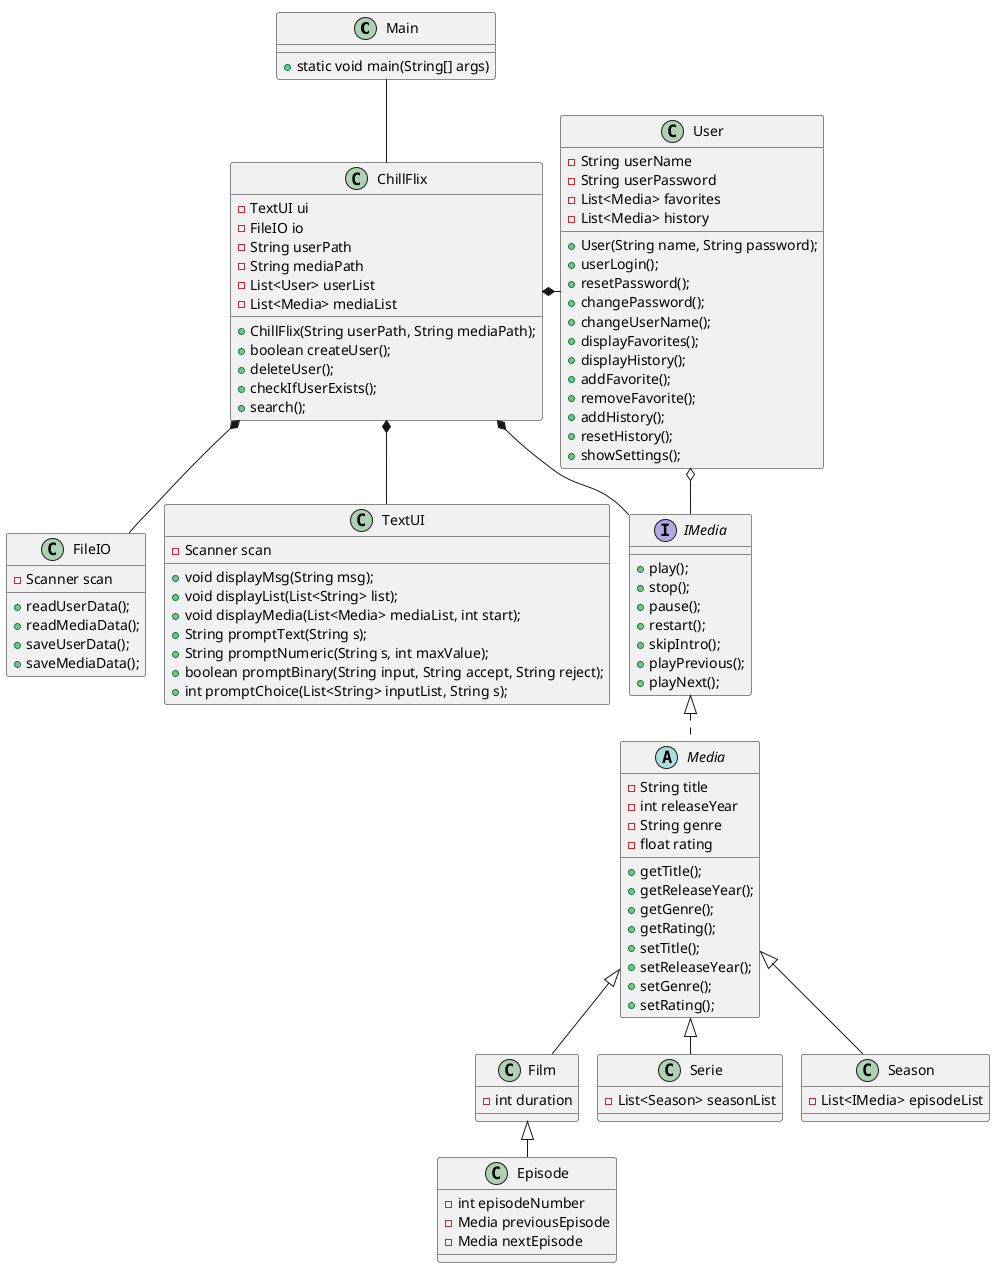 @startuml
'https://plantuml.com/class-diagram
!pragma layout smetana

Class Main{
+static void main(String[] args)
}

Class ChillFlix{
-TextUI ui
-FileIO io
-String userPath
-String mediaPath
-List<User> userList
-List<Media> mediaList
+ChillFlix(String userPath, String mediaPath);
+boolean createUser();
+deleteUser();
+checkIfUserExists();
+search();
}

Class FileIO{
-Scanner scan
+readUserData();
+readMediaData();
+saveUserData();
+saveMediaData();
}

Class TextUI{
-Scanner scan
+void displayMsg(String msg);
+void displayList(List<String> list);
+void displayMedia(List<Media> mediaList, int start);
+String promptText(String s);
+String promptNumeric(String s, int maxValue);
+boolean promptBinary(String input, String accept, String reject);
+int promptChoice(List<String> inputList, String s);



}


Class User{
-String userName
-String userPassword
-List<Media> favorites
-List<Media> history
+User(String name, String password);
+userLogin();
+resetPassword();
+changePassword();
+changeUserName();
+displayFavorites();
+displayHistory();
+addFavorite();
+removeFavorite();
+addHistory();
+resetHistory();
+showSettings();
}

Interface IMedia{
+play();
+stop();
+pause();
+restart();
+skipIntro();
+playPrevious();
+playNext();
}
abstract Class Media{
-String title
-int releaseYear
-String genre
-float rating
+getTitle();
+getReleaseYear();
+getGenre();
+getRating();
+setTitle();
+setReleaseYear();
+setGenre();
+setRating();
}

Class Film {
-int duration
}

Class Serie{
-List<Season> seasonList
}
Class Season{
-List<IMedia> episodeList
}

Class Episode{
-int episodeNumber
-Media previousEpisode
-Media nextEpisode
}

Film <|-- Episode
Media <|-- Film
Media <|-- Serie
Media <|-- Season
IMedia <|.. Media
ChillFlix *- User
ChillFlix *-- IMedia
ChillFlix *-- FileIO
ChillFlix *-- TextUI
Main -- ChillFlix
User o- IMedia

@enduml

implements ..|>
extends <|-- (is-a)
composition *-- (must-have)
Aggregation o-- (can-have)
Associering <--